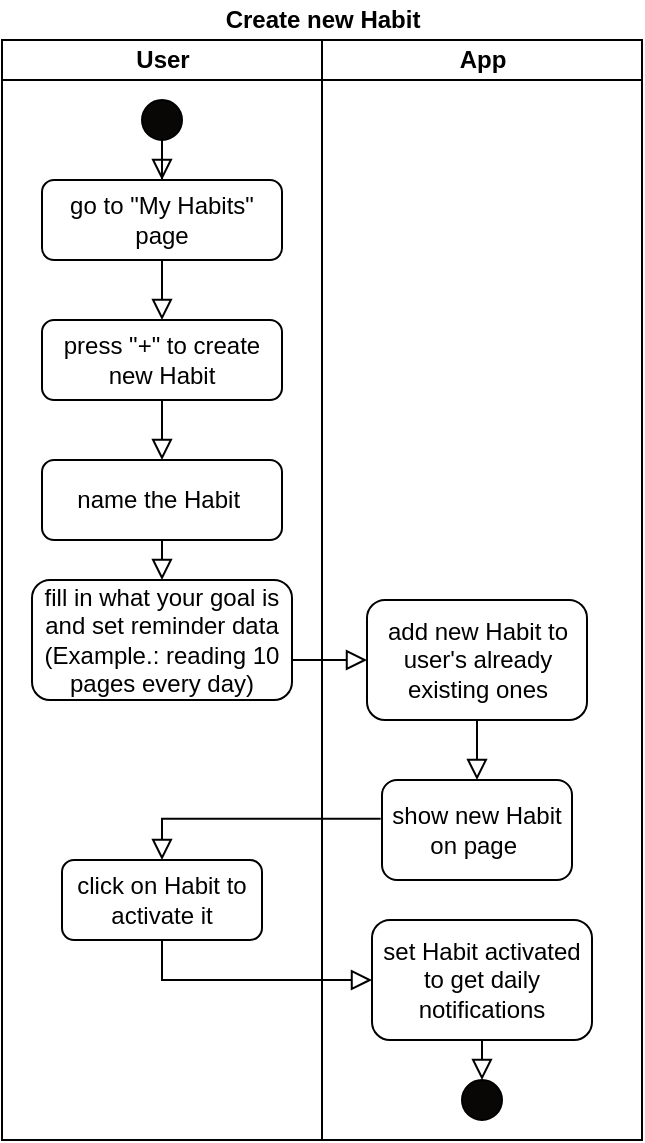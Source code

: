 <mxfile version="20.8.5" type="device" pages="2"><diagram id="C5RBs43oDa-KdzZeNtuy" name="Page-1"><mxGraphModel dx="1103" dy="1731" grid="1" gridSize="10" guides="1" tooltips="1" connect="1" arrows="1" fold="1" page="1" pageScale="1" pageWidth="827" pageHeight="1169" math="0" shadow="0"><root><mxCell id="WIyWlLk6GJQsqaUBKTNV-0"/><mxCell id="WIyWlLk6GJQsqaUBKTNV-1" parent="WIyWlLk6GJQsqaUBKTNV-0"/><mxCell id="eWCTwI7xTOV50FD-XFEh-8" value="Create new Habit" style="swimlane;childLayout=stackLayout;resizeParent=1;resizeParentMax=0;startSize=20;html=1;fillColor=none;strokeColor=none;" vertex="1" parent="WIyWlLk6GJQsqaUBKTNV-1"><mxGeometry x="350.0" y="-80" width="320" height="570" as="geometry"/></mxCell><mxCell id="eWCTwI7xTOV50FD-XFEh-9" value="User" style="swimlane;startSize=20;html=1;fillColor=none;" vertex="1" parent="eWCTwI7xTOV50FD-XFEh-8"><mxGeometry y="20" width="160" height="550" as="geometry"/></mxCell><mxCell id="WIyWlLk6GJQsqaUBKTNV-2" value="" style="rounded=0;html=1;jettySize=auto;orthogonalLoop=1;fontSize=11;endArrow=block;endFill=0;endSize=8;strokeWidth=1;shadow=0;labelBackgroundColor=none;edgeStyle=orthogonalEdgeStyle;entryX=0.5;entryY=0;entryDx=0;entryDy=0;" parent="eWCTwI7xTOV50FD-XFEh-9" source="WIyWlLk6GJQsqaUBKTNV-3" target="WIyWlLk6GJQsqaUBKTNV-7" edge="1"><mxGeometry relative="1" as="geometry"><mxPoint x="80.0" y="190" as="targetPoint"/></mxGeometry></mxCell><mxCell id="WIyWlLk6GJQsqaUBKTNV-3" value="go to &quot;My Habits&quot; page" style="rounded=1;whiteSpace=wrap;html=1;fontSize=12;glass=0;strokeWidth=1;shadow=0;" parent="eWCTwI7xTOV50FD-XFEh-9" vertex="1"><mxGeometry x="20.0" y="70" width="120" height="40" as="geometry"/></mxCell><mxCell id="WIyWlLk6GJQsqaUBKTNV-7" value="press &quot;+&quot; to create new Habit" style="rounded=1;whiteSpace=wrap;html=1;fontSize=12;glass=0;strokeWidth=1;shadow=0;" parent="eWCTwI7xTOV50FD-XFEh-9" vertex="1"><mxGeometry x="20.0" y="140" width="120" height="40" as="geometry"/></mxCell><mxCell id="WIyWlLk6GJQsqaUBKTNV-12" value="name the Habit&amp;nbsp;" style="rounded=1;whiteSpace=wrap;html=1;fontSize=12;glass=0;strokeWidth=1;shadow=0;" parent="eWCTwI7xTOV50FD-XFEh-9" vertex="1"><mxGeometry x="20" y="210" width="120" height="40" as="geometry"/></mxCell><mxCell id="eWCTwI7xTOV50FD-XFEh-1" value="" style="rounded=0;html=1;jettySize=auto;orthogonalLoop=1;fontSize=11;endArrow=block;endFill=0;endSize=8;strokeWidth=1;shadow=0;labelBackgroundColor=none;edgeStyle=orthogonalEdgeStyle;entryX=0.5;entryY=0;entryDx=0;entryDy=0;startArrow=none;" edge="1" parent="eWCTwI7xTOV50FD-XFEh-9" source="eWCTwI7xTOV50FD-XFEh-0" target="WIyWlLk6GJQsqaUBKTNV-3"><mxGeometry relative="1" as="geometry"><mxPoint x="79.5" y="50" as="sourcePoint"/><mxPoint x="79.5" y="100" as="targetPoint"/><Array as="points"/></mxGeometry></mxCell><mxCell id="eWCTwI7xTOV50FD-XFEh-4" value="" style="rounded=0;html=1;jettySize=auto;orthogonalLoop=1;fontSize=11;endArrow=block;endFill=0;endSize=8;strokeWidth=1;shadow=0;labelBackgroundColor=none;edgeStyle=orthogonalEdgeStyle;" edge="1" parent="eWCTwI7xTOV50FD-XFEh-9" source="WIyWlLk6GJQsqaUBKTNV-7" target="WIyWlLk6GJQsqaUBKTNV-12"><mxGeometry relative="1" as="geometry"><mxPoint x="80.0" y="230" as="sourcePoint"/><mxPoint x="79.76" y="280" as="targetPoint"/></mxGeometry></mxCell><mxCell id="eWCTwI7xTOV50FD-XFEh-5" value="" style="rounded=0;html=1;jettySize=auto;orthogonalLoop=1;fontSize=11;endArrow=block;endFill=0;endSize=8;strokeWidth=1;shadow=0;labelBackgroundColor=none;edgeStyle=orthogonalEdgeStyle;entryX=0.5;entryY=0;entryDx=0;entryDy=0;exitX=0.5;exitY=1;exitDx=0;exitDy=0;" edge="1" parent="eWCTwI7xTOV50FD-XFEh-9" source="WIyWlLk6GJQsqaUBKTNV-12" target="eWCTwI7xTOV50FD-XFEh-6"><mxGeometry relative="1" as="geometry"><mxPoint x="79.66" y="320" as="sourcePoint"/><mxPoint x="79.66" y="370" as="targetPoint"/><Array as="points"/></mxGeometry></mxCell><mxCell id="eWCTwI7xTOV50FD-XFEh-6" value="fill in what your goal is and set reminder data (Example.: reading 10 pages every day)" style="rounded=1;whiteSpace=wrap;html=1;fontSize=12;glass=0;strokeWidth=1;shadow=0;" vertex="1" parent="eWCTwI7xTOV50FD-XFEh-9"><mxGeometry x="15.0" y="270" width="130" height="60" as="geometry"/></mxCell><mxCell id="eWCTwI7xTOV50FD-XFEh-27" value="click on Habit to activate it" style="rounded=1;whiteSpace=wrap;html=1;fontSize=12;glass=0;strokeWidth=1;shadow=0;" vertex="1" parent="eWCTwI7xTOV50FD-XFEh-9"><mxGeometry x="30" y="410" width="100" height="40" as="geometry"/></mxCell><mxCell id="eWCTwI7xTOV50FD-XFEh-0" value="" style="ellipse;whiteSpace=wrap;html=1;aspect=fixed;fillColor=#090606;" vertex="1" parent="eWCTwI7xTOV50FD-XFEh-9"><mxGeometry x="70.0" y="30" width="20" height="20" as="geometry"/></mxCell><mxCell id="eWCTwI7xTOV50FD-XFEh-10" value="App" style="swimlane;startSize=20;html=1;fillColor=none;gradientColor=default;" vertex="1" parent="eWCTwI7xTOV50FD-XFEh-8"><mxGeometry x="160" y="20" width="160" height="550" as="geometry"/></mxCell><mxCell id="eWCTwI7xTOV50FD-XFEh-25" value="add new Habit to user's already existing ones" style="rounded=1;whiteSpace=wrap;html=1;fontSize=12;glass=0;strokeWidth=1;shadow=0;" vertex="1" parent="eWCTwI7xTOV50FD-XFEh-10"><mxGeometry x="22.5" y="280" width="110" height="60" as="geometry"/></mxCell><mxCell id="eWCTwI7xTOV50FD-XFEh-26" value="show new Habit on page&amp;nbsp;" style="rounded=1;whiteSpace=wrap;html=1;fontSize=12;glass=0;strokeWidth=1;shadow=0;" vertex="1" parent="eWCTwI7xTOV50FD-XFEh-10"><mxGeometry x="30" y="370" width="95" height="50" as="geometry"/></mxCell><mxCell id="eWCTwI7xTOV50FD-XFEh-28" value="set Habit activated to get daily notifications" style="rounded=1;whiteSpace=wrap;html=1;fontSize=12;glass=0;strokeWidth=1;shadow=0;" vertex="1" parent="eWCTwI7xTOV50FD-XFEh-10"><mxGeometry x="25" y="440" width="110" height="60" as="geometry"/></mxCell><mxCell id="eWCTwI7xTOV50FD-XFEh-29" value="" style="ellipse;whiteSpace=wrap;html=1;aspect=fixed;fillColor=#090606;" vertex="1" parent="eWCTwI7xTOV50FD-XFEh-10"><mxGeometry x="70.0" y="520" width="20" height="20" as="geometry"/></mxCell><mxCell id="eWCTwI7xTOV50FD-XFEh-30" value="" style="rounded=0;html=1;jettySize=auto;orthogonalLoop=1;fontSize=11;endArrow=block;endFill=0;endSize=8;strokeWidth=1;shadow=0;labelBackgroundColor=none;edgeStyle=orthogonalEdgeStyle;exitX=0.5;exitY=1;exitDx=0;exitDy=0;entryX=0.5;entryY=0;entryDx=0;entryDy=0;" edge="1" parent="eWCTwI7xTOV50FD-XFEh-10" source="eWCTwI7xTOV50FD-XFEh-25" target="eWCTwI7xTOV50FD-XFEh-26"><mxGeometry relative="1" as="geometry"><mxPoint x="-5.0" y="390.0" as="sourcePoint"/><mxPoint x="40.0" y="390.0" as="targetPoint"/><Array as="points"/></mxGeometry></mxCell><mxCell id="eWCTwI7xTOV50FD-XFEh-33" value="" style="rounded=0;html=1;jettySize=auto;orthogonalLoop=1;fontSize=11;endArrow=block;endFill=0;endSize=8;strokeWidth=1;shadow=0;labelBackgroundColor=none;edgeStyle=orthogonalEdgeStyle;exitX=0.5;exitY=1;exitDx=0;exitDy=0;entryX=0.5;entryY=0;entryDx=0;entryDy=0;" edge="1" parent="eWCTwI7xTOV50FD-XFEh-10" source="eWCTwI7xTOV50FD-XFEh-28" target="eWCTwI7xTOV50FD-XFEh-29"><mxGeometry relative="1" as="geometry"><mxPoint x="25.0" y="420.0" as="sourcePoint"/><mxPoint x="70.0" y="420.0" as="targetPoint"/><Array as="points"/></mxGeometry></mxCell><mxCell id="eWCTwI7xTOV50FD-XFEh-31" value="" style="rounded=0;html=1;jettySize=auto;orthogonalLoop=1;fontSize=11;endArrow=block;endFill=0;endSize=8;strokeWidth=1;shadow=0;labelBackgroundColor=none;edgeStyle=orthogonalEdgeStyle;exitX=-0.007;exitY=0.388;exitDx=0;exitDy=0;entryX=0.5;entryY=0;entryDx=0;entryDy=0;exitPerimeter=0;" edge="1" parent="eWCTwI7xTOV50FD-XFEh-8" source="eWCTwI7xTOV50FD-XFEh-26" target="eWCTwI7xTOV50FD-XFEh-27"><mxGeometry relative="1" as="geometry"><mxPoint x="165.0" y="420.0" as="sourcePoint"/><mxPoint x="210.0" y="420.0" as="targetPoint"/><Array as="points"><mxPoint x="80" y="409"/></Array></mxGeometry></mxCell><mxCell id="eWCTwI7xTOV50FD-XFEh-32" value="" style="rounded=0;html=1;jettySize=auto;orthogonalLoop=1;fontSize=11;endArrow=block;endFill=0;endSize=8;strokeWidth=1;shadow=0;labelBackgroundColor=none;edgeStyle=orthogonalEdgeStyle;exitX=0.5;exitY=1;exitDx=0;exitDy=0;entryX=0;entryY=0.5;entryDx=0;entryDy=0;" edge="1" parent="eWCTwI7xTOV50FD-XFEh-8" source="eWCTwI7xTOV50FD-XFEh-27" target="eWCTwI7xTOV50FD-XFEh-28"><mxGeometry relative="1" as="geometry"><mxPoint x="175.0" y="430.0" as="sourcePoint"/><mxPoint x="220.0" y="430.0" as="targetPoint"/><Array as="points"><mxPoint x="80" y="490"/></Array></mxGeometry></mxCell><mxCell id="eWCTwI7xTOV50FD-XFEh-24" value="" style="rounded=0;html=1;jettySize=auto;orthogonalLoop=1;fontSize=11;endArrow=block;endFill=0;endSize=8;strokeWidth=1;shadow=0;labelBackgroundColor=none;edgeStyle=orthogonalEdgeStyle;exitX=1;exitY=0.5;exitDx=0;exitDy=0;entryX=0;entryY=0.5;entryDx=0;entryDy=0;" edge="1" parent="eWCTwI7xTOV50FD-XFEh-8" source="eWCTwI7xTOV50FD-XFEh-6" target="eWCTwI7xTOV50FD-XFEh-25"><mxGeometry relative="1" as="geometry"><mxPoint x="230.0" y="360.0" as="sourcePoint"/><mxPoint x="190.0" y="400" as="targetPoint"/><Array as="points"><mxPoint x="145" y="330"/></Array></mxGeometry></mxCell></root></mxGraphModel></diagram><diagram name="Kopie von Page-1" id="QTZa1EtjDJccM7xKjswL"><mxGraphModel dx="1147" dy="1754" grid="1" gridSize="10" guides="1" tooltips="1" connect="1" arrows="1" fold="1" page="1" pageScale="1" pageWidth="827" pageHeight="1169" math="0" shadow="0"><root><mxCell id="ApmeWxlVlCBfZAcL1CvO-0"/><mxCell id="ApmeWxlVlCBfZAcL1CvO-1" parent="ApmeWxlVlCBfZAcL1CvO-0"/><mxCell id="ApmeWxlVlCBfZAcL1CvO-2" value="Create new Habit" style="swimlane;childLayout=stackLayout;resizeParent=1;resizeParentMax=0;startSize=20;html=1;fillColor=none;strokeColor=none;" vertex="1" parent="ApmeWxlVlCBfZAcL1CvO-1"><mxGeometry x="340.0" y="-80" width="350" height="610" as="geometry"/></mxCell><mxCell id="ApmeWxlVlCBfZAcL1CvO-3" value="User" style="swimlane;startSize=20;html=1;fillColor=none;" vertex="1" parent="ApmeWxlVlCBfZAcL1CvO-2"><mxGeometry y="20" width="160" height="590" as="geometry"/></mxCell><mxCell id="ApmeWxlVlCBfZAcL1CvO-5" value="goes to &quot;Progress&quot; page" style="rounded=1;whiteSpace=wrap;html=1;fontSize=12;glass=0;strokeWidth=1;shadow=0;" vertex="1" parent="ApmeWxlVlCBfZAcL1CvO-3"><mxGeometry x="20.0" y="80" width="120" height="40" as="geometry"/></mxCell><mxCell id="ApmeWxlVlCBfZAcL1CvO-8" value="" style="rounded=0;html=1;jettySize=auto;orthogonalLoop=1;fontSize=11;endArrow=block;endFill=0;endSize=8;strokeWidth=1;shadow=0;labelBackgroundColor=none;edgeStyle=orthogonalEdgeStyle;entryX=0.5;entryY=0;entryDx=0;entryDy=0;startArrow=none;" edge="1" parent="ApmeWxlVlCBfZAcL1CvO-3" source="ApmeWxlVlCBfZAcL1CvO-13" target="ApmeWxlVlCBfZAcL1CvO-5"><mxGeometry relative="1" as="geometry"><mxPoint x="79.5" y="50" as="sourcePoint"/><mxPoint x="79.5" y="100" as="targetPoint"/><Array as="points"/></mxGeometry></mxCell><mxCell id="ApmeWxlVlCBfZAcL1CvO-12" value="scroll trough preveous data (app activity)" style="rounded=1;whiteSpace=wrap;html=1;fontSize=12;glass=0;strokeWidth=1;shadow=0;" vertex="1" parent="ApmeWxlVlCBfZAcL1CvO-3"><mxGeometry x="30" y="420" width="110" height="50" as="geometry"/></mxCell><mxCell id="ApmeWxlVlCBfZAcL1CvO-13" value="" style="ellipse;whiteSpace=wrap;html=1;aspect=fixed;fillColor=#090606;" vertex="1" parent="ApmeWxlVlCBfZAcL1CvO-3"><mxGeometry x="70.0" y="30" width="20" height="20" as="geometry"/></mxCell><mxCell id="ApmeWxlVlCBfZAcL1CvO-21" value="" style="rounded=0;html=1;jettySize=auto;orthogonalLoop=1;fontSize=11;endArrow=block;endFill=0;endSize=8;strokeWidth=1;shadow=0;labelBackgroundColor=none;edgeStyle=orthogonalEdgeStyle;exitX=0;exitY=0.5;exitDx=0;exitDy=0;entryX=0.5;entryY=0;entryDx=0;entryDy=0;" edge="1" parent="ApmeWxlVlCBfZAcL1CvO-2" source="F491eOJhomr69bz_LfM--3" target="ApmeWxlVlCBfZAcL1CvO-12"><mxGeometry relative="1" as="geometry"><mxPoint x="189.335" y="409.4" as="sourcePoint"/><mxPoint x="85.0" y="430" as="targetPoint"/><Array as="points"><mxPoint x="85" y="410"/></Array></mxGeometry></mxCell><mxCell id="ApmeWxlVlCBfZAcL1CvO-22" value="" style="rounded=0;html=1;jettySize=auto;orthogonalLoop=1;fontSize=11;endArrow=block;endFill=0;endSize=8;strokeWidth=1;shadow=0;labelBackgroundColor=none;edgeStyle=orthogonalEdgeStyle;exitX=0.5;exitY=1;exitDx=0;exitDy=0;entryX=0;entryY=0.5;entryDx=0;entryDy=0;" edge="1" parent="ApmeWxlVlCBfZAcL1CvO-2" source="ApmeWxlVlCBfZAcL1CvO-12" target="ApmeWxlVlCBfZAcL1CvO-17"><mxGeometry relative="1" as="geometry"><mxPoint x="175.0" y="430.0" as="sourcePoint"/><mxPoint x="220.0" y="430.0" as="targetPoint"/><Array as="points"><mxPoint x="85" y="520"/></Array></mxGeometry></mxCell><mxCell id="ApmeWxlVlCBfZAcL1CvO-4" value="" style="rounded=0;html=1;jettySize=auto;orthogonalLoop=1;fontSize=11;endArrow=block;endFill=0;endSize=8;strokeWidth=1;shadow=0;labelBackgroundColor=none;edgeStyle=orthogonalEdgeStyle;entryX=0;entryY=0.5;entryDx=0;entryDy=0;" edge="1" parent="ApmeWxlVlCBfZAcL1CvO-2" source="ApmeWxlVlCBfZAcL1CvO-5" target="ApmeWxlVlCBfZAcL1CvO-6"><mxGeometry relative="1" as="geometry"><mxPoint x="80.0" y="210" as="targetPoint"/></mxGeometry></mxCell><mxCell id="ApmeWxlVlCBfZAcL1CvO-14" value="App" style="swimlane;startSize=20;html=1;fillColor=none;gradientColor=default;" vertex="1" parent="ApmeWxlVlCBfZAcL1CvO-2"><mxGeometry x="160" y="20" width="190" height="590" as="geometry"/></mxCell><mxCell id="ApmeWxlVlCBfZAcL1CvO-15" value="expresses all the data and information on progress page" style="rounded=1;whiteSpace=wrap;html=1;fontSize=12;glass=0;strokeWidth=1;shadow=0;" vertex="1" parent="ApmeWxlVlCBfZAcL1CvO-14"><mxGeometry x="32.5" y="300" width="110" height="60" as="geometry"/></mxCell><mxCell id="ApmeWxlVlCBfZAcL1CvO-17" value="look at progress data" style="rounded=1;whiteSpace=wrap;html=1;fontSize=12;glass=0;strokeWidth=1;shadow=0;" vertex="1" parent="ApmeWxlVlCBfZAcL1CvO-14"><mxGeometry x="45" y="480" width="85" height="40" as="geometry"/></mxCell><mxCell id="ApmeWxlVlCBfZAcL1CvO-18" value="" style="ellipse;whiteSpace=wrap;html=1;aspect=fixed;fillColor=#090606;" vertex="1" parent="ApmeWxlVlCBfZAcL1CvO-14"><mxGeometry x="77.5" y="550" width="20" height="20" as="geometry"/></mxCell><mxCell id="ApmeWxlVlCBfZAcL1CvO-20" value="" style="rounded=0;html=1;jettySize=auto;orthogonalLoop=1;fontSize=11;endArrow=block;endFill=0;endSize=8;strokeWidth=1;shadow=0;labelBackgroundColor=none;edgeStyle=orthogonalEdgeStyle;exitX=0.5;exitY=1;exitDx=0;exitDy=0;entryX=0.5;entryY=0;entryDx=0;entryDy=0;" edge="1" parent="ApmeWxlVlCBfZAcL1CvO-14" source="ApmeWxlVlCBfZAcL1CvO-17" target="ApmeWxlVlCBfZAcL1CvO-18"><mxGeometry relative="1" as="geometry"><mxPoint x="25.0" y="420.0" as="sourcePoint"/><mxPoint x="70.0" y="420.0" as="targetPoint"/><Array as="points"/></mxGeometry></mxCell><mxCell id="ApmeWxlVlCBfZAcL1CvO-6" value="gets data from server" style="rounded=1;whiteSpace=wrap;html=1;fontSize=12;glass=0;strokeWidth=1;shadow=0;" vertex="1" parent="ApmeWxlVlCBfZAcL1CvO-14"><mxGeometry x="32.5" y="80" width="120" height="40" as="geometry"/></mxCell><mxCell id="ApmeWxlVlCBfZAcL1CvO-7" value="calculates completion rate and flames" style="rounded=1;whiteSpace=wrap;html=1;fontSize=12;glass=0;strokeWidth=1;shadow=0;" vertex="1" parent="ApmeWxlVlCBfZAcL1CvO-14"><mxGeometry x="32.5" y="150" width="120" height="40" as="geometry"/></mxCell><mxCell id="ApmeWxlVlCBfZAcL1CvO-11" value="calculates daily app time" style="rounded=1;whiteSpace=wrap;html=1;fontSize=12;glass=0;strokeWidth=1;shadow=0;" vertex="1" parent="ApmeWxlVlCBfZAcL1CvO-14"><mxGeometry x="47.5" y="220" width="90" height="40" as="geometry"/></mxCell><mxCell id="ApmeWxlVlCBfZAcL1CvO-23" value="" style="rounded=0;html=1;jettySize=auto;orthogonalLoop=1;fontSize=11;endArrow=block;endFill=0;endSize=8;strokeWidth=1;shadow=0;labelBackgroundColor=none;edgeStyle=orthogonalEdgeStyle;exitX=0.5;exitY=1;exitDx=0;exitDy=0;" edge="1" parent="ApmeWxlVlCBfZAcL1CvO-14" source="ApmeWxlVlCBfZAcL1CvO-11"><mxGeometry relative="1" as="geometry"><mxPoint x="95.0" y="340.0" as="sourcePoint"/><mxPoint x="93.0" y="300" as="targetPoint"/><Array as="points"><mxPoint x="93" y="280"/><mxPoint x="93" y="290"/></Array></mxGeometry></mxCell><mxCell id="ApmeWxlVlCBfZAcL1CvO-10" value="" style="rounded=0;html=1;jettySize=auto;orthogonalLoop=1;fontSize=11;endArrow=block;endFill=0;endSize=8;strokeWidth=1;shadow=0;labelBackgroundColor=none;edgeStyle=orthogonalEdgeStyle;entryX=0.5;entryY=0;entryDx=0;entryDy=0;exitX=0.5;exitY=1;exitDx=0;exitDy=0;" edge="1" parent="ApmeWxlVlCBfZAcL1CvO-14" source="ApmeWxlVlCBfZAcL1CvO-7" target="ApmeWxlVlCBfZAcL1CvO-11"><mxGeometry relative="1" as="geometry"><mxPoint x="-55.34" y="320" as="sourcePoint"/><mxPoint x="-55.34" y="370" as="targetPoint"/><Array as="points"/></mxGeometry></mxCell><mxCell id="F491eOJhomr69bz_LfM--3" value="" style="rhombus;whiteSpace=wrap;html=1;fillColor=none;gradientColor=default;" vertex="1" parent="ApmeWxlVlCBfZAcL1CvO-14"><mxGeometry x="67.5" y="370" width="40" height="40" as="geometry"/></mxCell><mxCell id="F491eOJhomr69bz_LfM--5" value="" style="endArrow=none;html=1;rounded=0;exitX=0.5;exitY=0;exitDx=0;exitDy=0;entryX=0.5;entryY=1;entryDx=0;entryDy=0;" edge="1" parent="ApmeWxlVlCBfZAcL1CvO-14" source="F491eOJhomr69bz_LfM--3" target="ApmeWxlVlCBfZAcL1CvO-15"><mxGeometry width="50" height="50" relative="1" as="geometry"><mxPoint x="-50.0" y="320" as="sourcePoint"/><mxPoint x="-4.547e-13" y="270" as="targetPoint"/></mxGeometry></mxCell><mxCell id="F491eOJhomr69bz_LfM--6" value="wants to see preveous data" style="text;html=1;strokeColor=none;fillColor=none;align=center;verticalAlign=middle;whiteSpace=wrap;rounded=0;" vertex="1" parent="ApmeWxlVlCBfZAcL1CvO-14"><mxGeometry x="100.0" y="375" width="90" height="30" as="geometry"/></mxCell><mxCell id="F491eOJhomr69bz_LfM--8" value="yes" style="text;html=1;strokeColor=none;fillColor=none;align=center;verticalAlign=middle;whiteSpace=wrap;rounded=0;" vertex="1" parent="ApmeWxlVlCBfZAcL1CvO-14"><mxGeometry x="-4.547e-13" y="380" width="60" height="30" as="geometry"/></mxCell><mxCell id="F491eOJhomr69bz_LfM--9" value="no" style="text;html=1;strokeColor=none;fillColor=none;align=center;verticalAlign=middle;whiteSpace=wrap;rounded=0;" vertex="1" parent="ApmeWxlVlCBfZAcL1CvO-14"><mxGeometry x="67.5" y="420" width="60" height="30" as="geometry"/></mxCell><mxCell id="F491eOJhomr69bz_LfM--11" value="" style="rounded=0;html=1;jettySize=auto;orthogonalLoop=1;fontSize=11;endArrow=block;endFill=0;endSize=8;strokeWidth=1;shadow=0;labelBackgroundColor=none;edgeStyle=orthogonalEdgeStyle;exitX=0.5;exitY=1;exitDx=0;exitDy=0;" edge="1" parent="ApmeWxlVlCBfZAcL1CvO-1" source="F491eOJhomr69bz_LfM--3"><mxGeometry relative="1" as="geometry"><mxPoint x="615.0" y="470.0" as="sourcePoint"/><mxPoint x="588" y="420" as="targetPoint"/><Array as="points"/></mxGeometry></mxCell></root></mxGraphModel></diagram></mxfile>